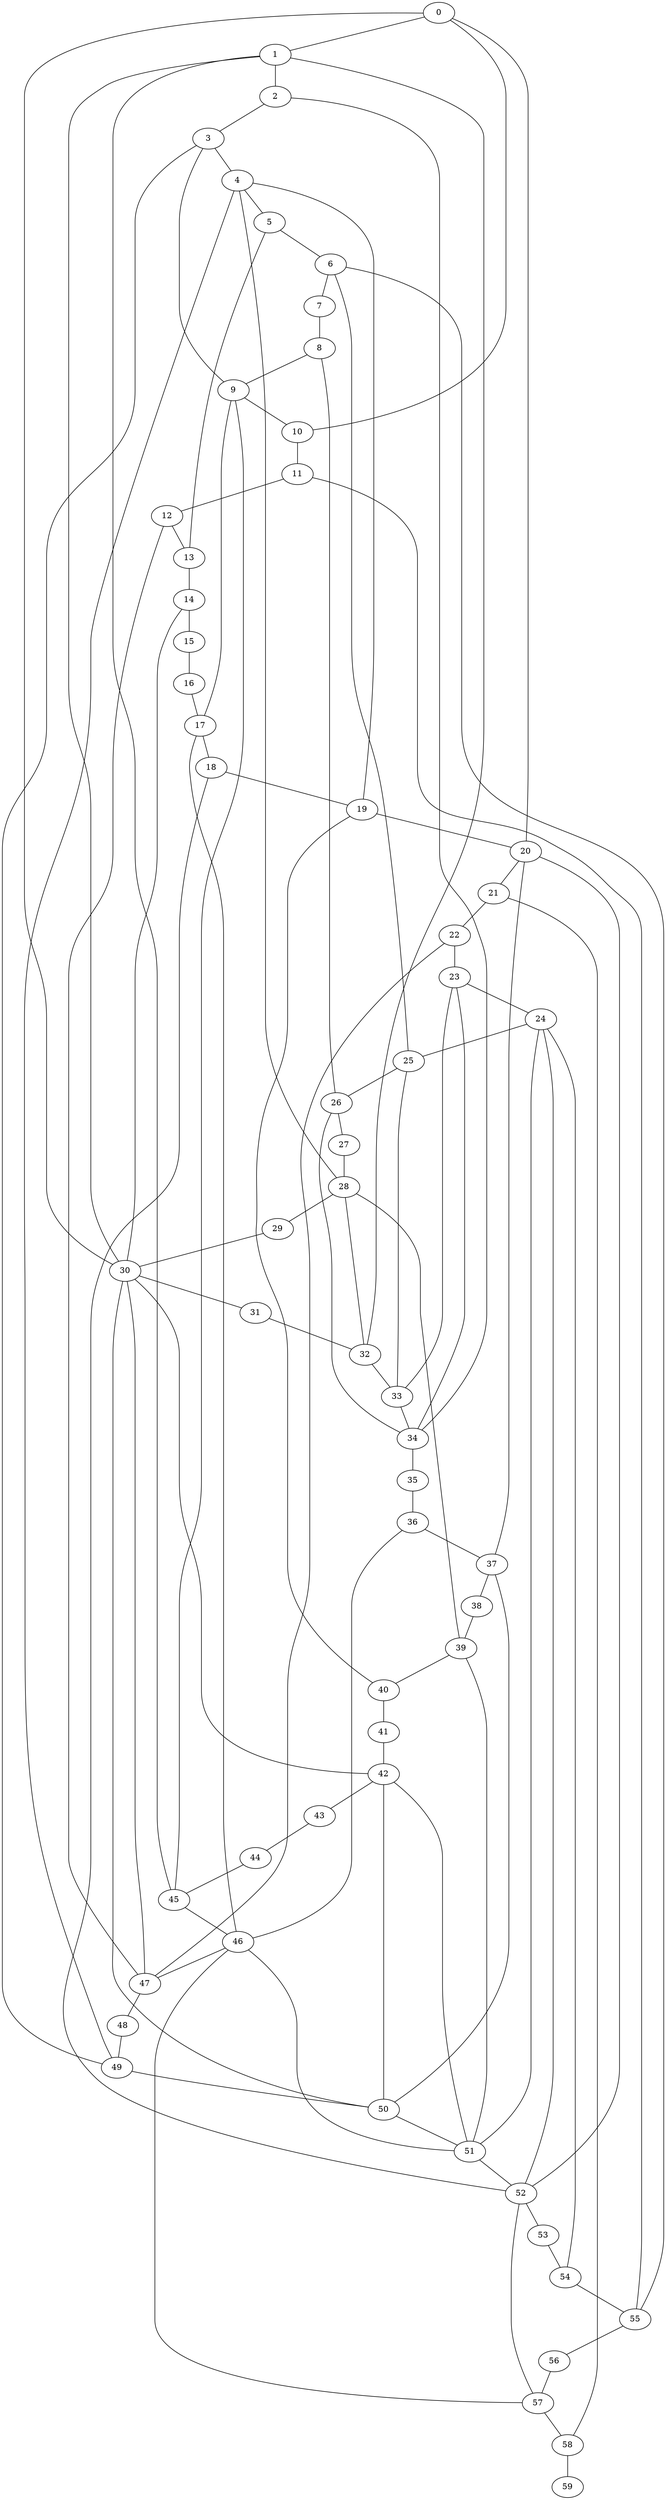 
graph graphname {
    0 -- 1
0 -- 20
0 -- 10
0 -- 30
1 -- 2
1 -- 32
1 -- 45
1 -- 30
2 -- 3
2 -- 34
3 -- 4
3 -- 9
3 -- 49
4 -- 5
4 -- 19
4 -- 28
4 -- 49
5 -- 6
5 -- 13
6 -- 7
6 -- 25
6 -- 55
7 -- 8
8 -- 9
8 -- 26
9 -- 10
9 -- 45
9 -- 17
10 -- 11
11 -- 12
11 -- 55
12 -- 13
12 -- 47
13 -- 14
14 -- 15
14 -- 30
15 -- 16
16 -- 17
17 -- 18
17 -- 46
18 -- 19
18 -- 52
19 -- 20
19 -- 40
20 -- 21
20 -- 52
20 -- 37
21 -- 22
21 -- 58
22 -- 23
22 -- 47
23 -- 24
23 -- 34
23 -- 33
24 -- 25
24 -- 51
24 -- 52
24 -- 54
25 -- 26
25 -- 33
26 -- 27
26 -- 34
27 -- 28
28 -- 29
28 -- 39
28 -- 32
29 -- 30
30 -- 31
30 -- 42
30 -- 47
30 -- 50
31 -- 32
32 -- 33
33 -- 34
34 -- 35
35 -- 36
36 -- 37
36 -- 46
37 -- 38
37 -- 50
38 -- 39
39 -- 40
39 -- 51
40 -- 41
41 -- 42
42 -- 43
42 -- 50
42 -- 51
43 -- 44
44 -- 45
45 -- 46
46 -- 47
46 -- 51
46 -- 57
47 -- 48
48 -- 49
49 -- 50
50 -- 51
51 -- 52
52 -- 53
52 -- 57
53 -- 54
54 -- 55
55 -- 56
56 -- 57
57 -- 58
58 -- 59

}
